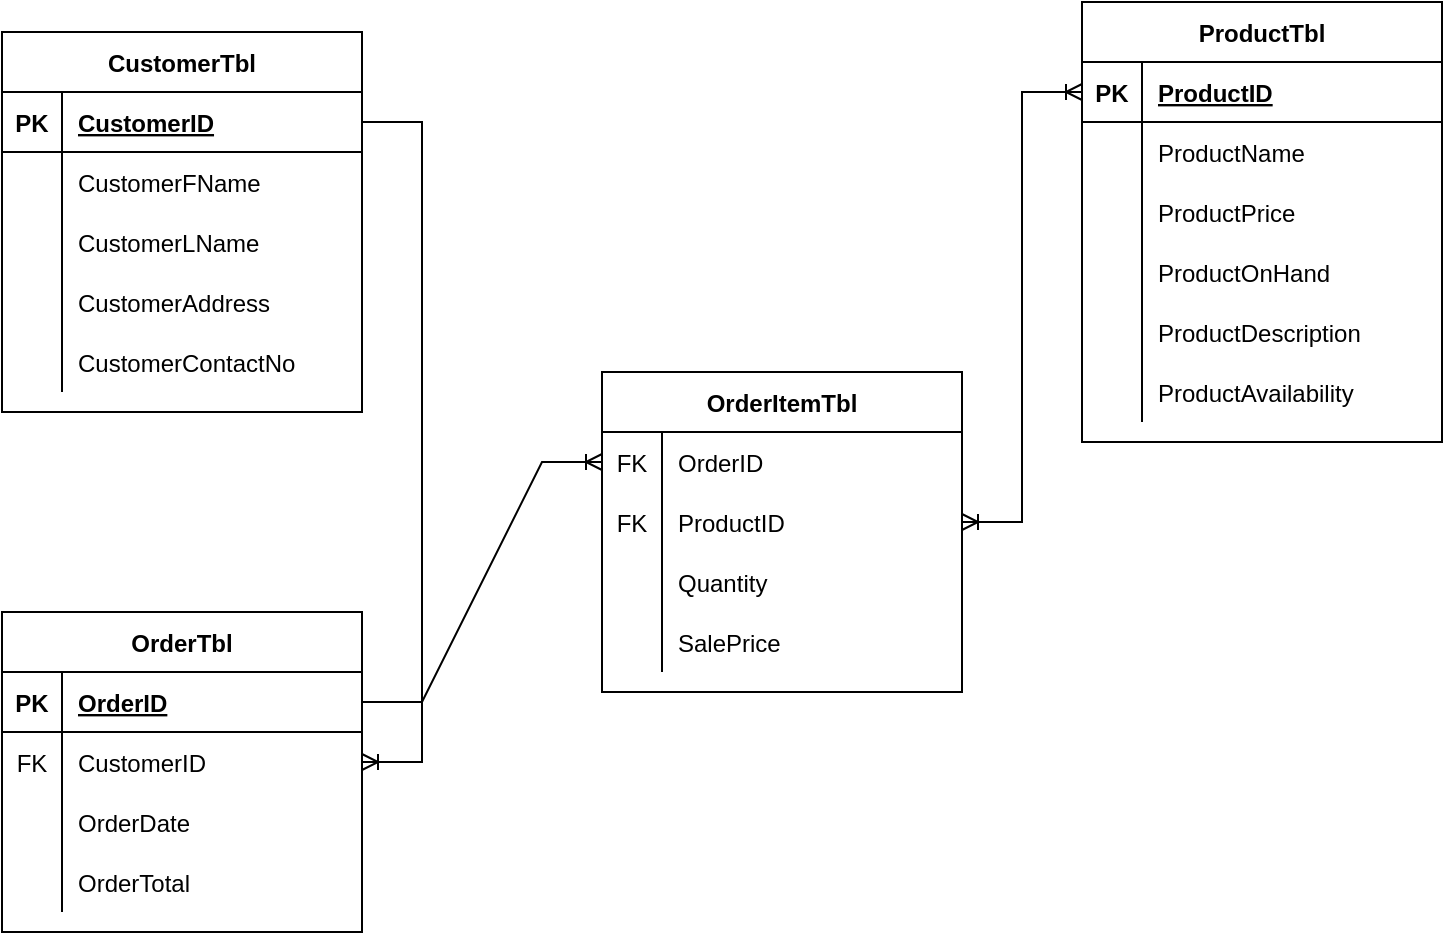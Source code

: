 <mxfile version="18.0.7" type="device"><diagram id="eobgT86gBq4_fmdqj4xj" name="Page-1"><mxGraphModel dx="460" dy="830" grid="1" gridSize="10" guides="1" tooltips="1" connect="1" arrows="1" fold="1" page="1" pageScale="1" pageWidth="850" pageHeight="1100" math="0" shadow="0"><root><mxCell id="0"/><mxCell id="1" parent="0"/><mxCell id="up1bGeWdxKr3FifQPu9e-1" value="CustomerTbl" style="shape=table;startSize=30;container=1;collapsible=1;childLayout=tableLayout;fixedRows=1;rowLines=0;fontStyle=1;align=center;resizeLast=1;" parent="1" vertex="1"><mxGeometry x="90" y="80" width="180" height="190" as="geometry"/></mxCell><mxCell id="up1bGeWdxKr3FifQPu9e-2" value="" style="shape=tableRow;horizontal=0;startSize=0;swimlaneHead=0;swimlaneBody=0;fillColor=none;collapsible=0;dropTarget=0;points=[[0,0.5],[1,0.5]];portConstraint=eastwest;top=0;left=0;right=0;bottom=1;" parent="up1bGeWdxKr3FifQPu9e-1" vertex="1"><mxGeometry y="30" width="180" height="30" as="geometry"/></mxCell><mxCell id="up1bGeWdxKr3FifQPu9e-3" value="PK" style="shape=partialRectangle;connectable=0;fillColor=none;top=0;left=0;bottom=0;right=0;fontStyle=1;overflow=hidden;" parent="up1bGeWdxKr3FifQPu9e-2" vertex="1"><mxGeometry width="30" height="30" as="geometry"><mxRectangle width="30" height="30" as="alternateBounds"/></mxGeometry></mxCell><mxCell id="up1bGeWdxKr3FifQPu9e-4" value="CustomerID" style="shape=partialRectangle;connectable=0;fillColor=none;top=0;left=0;bottom=0;right=0;align=left;spacingLeft=6;fontStyle=5;overflow=hidden;" parent="up1bGeWdxKr3FifQPu9e-2" vertex="1"><mxGeometry x="30" width="150" height="30" as="geometry"><mxRectangle width="150" height="30" as="alternateBounds"/></mxGeometry></mxCell><mxCell id="up1bGeWdxKr3FifQPu9e-5" value="" style="shape=tableRow;horizontal=0;startSize=0;swimlaneHead=0;swimlaneBody=0;fillColor=none;collapsible=0;dropTarget=0;points=[[0,0.5],[1,0.5]];portConstraint=eastwest;top=0;left=0;right=0;bottom=0;" parent="up1bGeWdxKr3FifQPu9e-1" vertex="1"><mxGeometry y="60" width="180" height="30" as="geometry"/></mxCell><mxCell id="up1bGeWdxKr3FifQPu9e-6" value="" style="shape=partialRectangle;connectable=0;fillColor=none;top=0;left=0;bottom=0;right=0;editable=1;overflow=hidden;" parent="up1bGeWdxKr3FifQPu9e-5" vertex="1"><mxGeometry width="30" height="30" as="geometry"><mxRectangle width="30" height="30" as="alternateBounds"/></mxGeometry></mxCell><mxCell id="up1bGeWdxKr3FifQPu9e-7" value="CustomerFName" style="shape=partialRectangle;connectable=0;fillColor=none;top=0;left=0;bottom=0;right=0;align=left;spacingLeft=6;overflow=hidden;fontStyle=0" parent="up1bGeWdxKr3FifQPu9e-5" vertex="1"><mxGeometry x="30" width="150" height="30" as="geometry"><mxRectangle width="150" height="30" as="alternateBounds"/></mxGeometry></mxCell><mxCell id="up1bGeWdxKr3FifQPu9e-8" value="" style="shape=tableRow;horizontal=0;startSize=0;swimlaneHead=0;swimlaneBody=0;fillColor=none;collapsible=0;dropTarget=0;points=[[0,0.5],[1,0.5]];portConstraint=eastwest;top=0;left=0;right=0;bottom=0;" parent="up1bGeWdxKr3FifQPu9e-1" vertex="1"><mxGeometry y="90" width="180" height="30" as="geometry"/></mxCell><mxCell id="up1bGeWdxKr3FifQPu9e-9" value="" style="shape=partialRectangle;connectable=0;fillColor=none;top=0;left=0;bottom=0;right=0;editable=1;overflow=hidden;" parent="up1bGeWdxKr3FifQPu9e-8" vertex="1"><mxGeometry width="30" height="30" as="geometry"><mxRectangle width="30" height="30" as="alternateBounds"/></mxGeometry></mxCell><mxCell id="up1bGeWdxKr3FifQPu9e-10" value="CustomerLName" style="shape=partialRectangle;connectable=0;fillColor=none;top=0;left=0;bottom=0;right=0;align=left;spacingLeft=6;overflow=hidden;" parent="up1bGeWdxKr3FifQPu9e-8" vertex="1"><mxGeometry x="30" width="150" height="30" as="geometry"><mxRectangle width="150" height="30" as="alternateBounds"/></mxGeometry></mxCell><mxCell id="up1bGeWdxKr3FifQPu9e-11" value="" style="shape=tableRow;horizontal=0;startSize=0;swimlaneHead=0;swimlaneBody=0;fillColor=none;collapsible=0;dropTarget=0;points=[[0,0.5],[1,0.5]];portConstraint=eastwest;top=0;left=0;right=0;bottom=0;" parent="up1bGeWdxKr3FifQPu9e-1" vertex="1"><mxGeometry y="120" width="180" height="30" as="geometry"/></mxCell><mxCell id="up1bGeWdxKr3FifQPu9e-12" value="" style="shape=partialRectangle;connectable=0;fillColor=none;top=0;left=0;bottom=0;right=0;editable=1;overflow=hidden;" parent="up1bGeWdxKr3FifQPu9e-11" vertex="1"><mxGeometry width="30" height="30" as="geometry"><mxRectangle width="30" height="30" as="alternateBounds"/></mxGeometry></mxCell><mxCell id="up1bGeWdxKr3FifQPu9e-13" value="CustomerAddress" style="shape=partialRectangle;connectable=0;fillColor=none;top=0;left=0;bottom=0;right=0;align=left;spacingLeft=6;overflow=hidden;" parent="up1bGeWdxKr3FifQPu9e-11" vertex="1"><mxGeometry x="30" width="150" height="30" as="geometry"><mxRectangle width="150" height="30" as="alternateBounds"/></mxGeometry></mxCell><mxCell id="up1bGeWdxKr3FifQPu9e-15" value="" style="shape=tableRow;horizontal=0;startSize=0;swimlaneHead=0;swimlaneBody=0;fillColor=none;collapsible=0;dropTarget=0;points=[[0,0.5],[1,0.5]];portConstraint=eastwest;top=0;left=0;right=0;bottom=0;" parent="up1bGeWdxKr3FifQPu9e-1" vertex="1"><mxGeometry y="150" width="180" height="30" as="geometry"/></mxCell><mxCell id="up1bGeWdxKr3FifQPu9e-16" value="" style="shape=partialRectangle;connectable=0;fillColor=none;top=0;left=0;bottom=0;right=0;editable=1;overflow=hidden;" parent="up1bGeWdxKr3FifQPu9e-15" vertex="1"><mxGeometry width="30" height="30" as="geometry"><mxRectangle width="30" height="30" as="alternateBounds"/></mxGeometry></mxCell><mxCell id="up1bGeWdxKr3FifQPu9e-17" value="CustomerContactNo" style="shape=partialRectangle;connectable=0;fillColor=none;top=0;left=0;bottom=0;right=0;align=left;spacingLeft=6;overflow=hidden;" parent="up1bGeWdxKr3FifQPu9e-15" vertex="1"><mxGeometry x="30" width="150" height="30" as="geometry"><mxRectangle width="150" height="30" as="alternateBounds"/></mxGeometry></mxCell><mxCell id="up1bGeWdxKr3FifQPu9e-21" value="ProductTbl" style="shape=table;startSize=30;container=1;collapsible=1;childLayout=tableLayout;fixedRows=1;rowLines=0;fontStyle=1;align=center;resizeLast=1;" parent="1" vertex="1"><mxGeometry x="630" y="65" width="180" height="220" as="geometry"/></mxCell><mxCell id="up1bGeWdxKr3FifQPu9e-22" value="" style="shape=tableRow;horizontal=0;startSize=0;swimlaneHead=0;swimlaneBody=0;fillColor=none;collapsible=0;dropTarget=0;points=[[0,0.5],[1,0.5]];portConstraint=eastwest;top=0;left=0;right=0;bottom=1;" parent="up1bGeWdxKr3FifQPu9e-21" vertex="1"><mxGeometry y="30" width="180" height="30" as="geometry"/></mxCell><mxCell id="up1bGeWdxKr3FifQPu9e-23" value="PK" style="shape=partialRectangle;connectable=0;fillColor=none;top=0;left=0;bottom=0;right=0;fontStyle=1;overflow=hidden;" parent="up1bGeWdxKr3FifQPu9e-22" vertex="1"><mxGeometry width="30" height="30" as="geometry"><mxRectangle width="30" height="30" as="alternateBounds"/></mxGeometry></mxCell><mxCell id="up1bGeWdxKr3FifQPu9e-24" value="ProductID" style="shape=partialRectangle;connectable=0;fillColor=none;top=0;left=0;bottom=0;right=0;align=left;spacingLeft=6;fontStyle=5;overflow=hidden;" parent="up1bGeWdxKr3FifQPu9e-22" vertex="1"><mxGeometry x="30" width="150" height="30" as="geometry"><mxRectangle width="150" height="30" as="alternateBounds"/></mxGeometry></mxCell><mxCell id="up1bGeWdxKr3FifQPu9e-25" value="" style="shape=tableRow;horizontal=0;startSize=0;swimlaneHead=0;swimlaneBody=0;fillColor=none;collapsible=0;dropTarget=0;points=[[0,0.5],[1,0.5]];portConstraint=eastwest;top=0;left=0;right=0;bottom=0;" parent="up1bGeWdxKr3FifQPu9e-21" vertex="1"><mxGeometry y="60" width="180" height="30" as="geometry"/></mxCell><mxCell id="up1bGeWdxKr3FifQPu9e-26" value="" style="shape=partialRectangle;connectable=0;fillColor=none;top=0;left=0;bottom=0;right=0;editable=1;overflow=hidden;" parent="up1bGeWdxKr3FifQPu9e-25" vertex="1"><mxGeometry width="30" height="30" as="geometry"><mxRectangle width="30" height="30" as="alternateBounds"/></mxGeometry></mxCell><mxCell id="up1bGeWdxKr3FifQPu9e-27" value="ProductName" style="shape=partialRectangle;connectable=0;fillColor=none;top=0;left=0;bottom=0;right=0;align=left;spacingLeft=6;overflow=hidden;" parent="up1bGeWdxKr3FifQPu9e-25" vertex="1"><mxGeometry x="30" width="150" height="30" as="geometry"><mxRectangle width="150" height="30" as="alternateBounds"/></mxGeometry></mxCell><mxCell id="up1bGeWdxKr3FifQPu9e-31" value="" style="shape=tableRow;horizontal=0;startSize=0;swimlaneHead=0;swimlaneBody=0;fillColor=none;collapsible=0;dropTarget=0;points=[[0,0.5],[1,0.5]];portConstraint=eastwest;top=0;left=0;right=0;bottom=0;" parent="up1bGeWdxKr3FifQPu9e-21" vertex="1"><mxGeometry y="90" width="180" height="30" as="geometry"/></mxCell><mxCell id="up1bGeWdxKr3FifQPu9e-32" value="" style="shape=partialRectangle;connectable=0;fillColor=none;top=0;left=0;bottom=0;right=0;editable=1;overflow=hidden;" parent="up1bGeWdxKr3FifQPu9e-31" vertex="1"><mxGeometry width="30" height="30" as="geometry"><mxRectangle width="30" height="30" as="alternateBounds"/></mxGeometry></mxCell><mxCell id="up1bGeWdxKr3FifQPu9e-33" value="ProductPrice" style="shape=partialRectangle;connectable=0;fillColor=none;top=0;left=0;bottom=0;right=0;align=left;spacingLeft=6;overflow=hidden;" parent="up1bGeWdxKr3FifQPu9e-31" vertex="1"><mxGeometry x="30" width="150" height="30" as="geometry"><mxRectangle width="150" height="30" as="alternateBounds"/></mxGeometry></mxCell><mxCell id="up1bGeWdxKr3FifQPu9e-28" value="" style="shape=tableRow;horizontal=0;startSize=0;swimlaneHead=0;swimlaneBody=0;fillColor=none;collapsible=0;dropTarget=0;points=[[0,0.5],[1,0.5]];portConstraint=eastwest;top=0;left=0;right=0;bottom=0;" parent="up1bGeWdxKr3FifQPu9e-21" vertex="1"><mxGeometry y="120" width="180" height="30" as="geometry"/></mxCell><mxCell id="up1bGeWdxKr3FifQPu9e-29" value="" style="shape=partialRectangle;connectable=0;fillColor=none;top=0;left=0;bottom=0;right=0;editable=1;overflow=hidden;" parent="up1bGeWdxKr3FifQPu9e-28" vertex="1"><mxGeometry width="30" height="30" as="geometry"><mxRectangle width="30" height="30" as="alternateBounds"/></mxGeometry></mxCell><mxCell id="up1bGeWdxKr3FifQPu9e-30" value="ProductOnHand" style="shape=partialRectangle;connectable=0;fillColor=none;top=0;left=0;bottom=0;right=0;align=left;spacingLeft=6;overflow=hidden;" parent="up1bGeWdxKr3FifQPu9e-28" vertex="1"><mxGeometry x="30" width="150" height="30" as="geometry"><mxRectangle width="150" height="30" as="alternateBounds"/></mxGeometry></mxCell><mxCell id="up1bGeWdxKr3FifQPu9e-63" value="" style="shape=tableRow;horizontal=0;startSize=0;swimlaneHead=0;swimlaneBody=0;fillColor=none;collapsible=0;dropTarget=0;points=[[0,0.5],[1,0.5]];portConstraint=eastwest;top=0;left=0;right=0;bottom=0;" parent="up1bGeWdxKr3FifQPu9e-21" vertex="1"><mxGeometry y="150" width="180" height="30" as="geometry"/></mxCell><mxCell id="up1bGeWdxKr3FifQPu9e-64" value="" style="shape=partialRectangle;connectable=0;fillColor=none;top=0;left=0;bottom=0;right=0;editable=1;overflow=hidden;" parent="up1bGeWdxKr3FifQPu9e-63" vertex="1"><mxGeometry width="30" height="30" as="geometry"><mxRectangle width="30" height="30" as="alternateBounds"/></mxGeometry></mxCell><mxCell id="up1bGeWdxKr3FifQPu9e-65" value="ProductDescription" style="shape=partialRectangle;connectable=0;fillColor=none;top=0;left=0;bottom=0;right=0;align=left;spacingLeft=6;overflow=hidden;" parent="up1bGeWdxKr3FifQPu9e-63" vertex="1"><mxGeometry x="30" width="150" height="30" as="geometry"><mxRectangle width="150" height="30" as="alternateBounds"/></mxGeometry></mxCell><mxCell id="up1bGeWdxKr3FifQPu9e-34" value="" style="shape=tableRow;horizontal=0;startSize=0;swimlaneHead=0;swimlaneBody=0;fillColor=none;collapsible=0;dropTarget=0;points=[[0,0.5],[1,0.5]];portConstraint=eastwest;top=0;left=0;right=0;bottom=0;" parent="up1bGeWdxKr3FifQPu9e-21" vertex="1"><mxGeometry y="180" width="180" height="30" as="geometry"/></mxCell><mxCell id="up1bGeWdxKr3FifQPu9e-35" value="" style="shape=partialRectangle;connectable=0;fillColor=none;top=0;left=0;bottom=0;right=0;editable=1;overflow=hidden;" parent="up1bGeWdxKr3FifQPu9e-34" vertex="1"><mxGeometry width="30" height="30" as="geometry"><mxRectangle width="30" height="30" as="alternateBounds"/></mxGeometry></mxCell><mxCell id="up1bGeWdxKr3FifQPu9e-36" value="ProductAvailability" style="shape=partialRectangle;connectable=0;fillColor=none;top=0;left=0;bottom=0;right=0;align=left;spacingLeft=6;overflow=hidden;" parent="up1bGeWdxKr3FifQPu9e-34" vertex="1"><mxGeometry x="30" width="150" height="30" as="geometry"><mxRectangle width="150" height="30" as="alternateBounds"/></mxGeometry></mxCell><mxCell id="up1bGeWdxKr3FifQPu9e-37" value="OrderTbl" style="shape=table;startSize=30;container=1;collapsible=1;childLayout=tableLayout;fixedRows=1;rowLines=0;fontStyle=1;align=center;resizeLast=1;" parent="1" vertex="1"><mxGeometry x="90" y="370" width="180" height="160" as="geometry"/></mxCell><mxCell id="up1bGeWdxKr3FifQPu9e-38" value="" style="shape=tableRow;horizontal=0;startSize=0;swimlaneHead=0;swimlaneBody=0;fillColor=none;collapsible=0;dropTarget=0;points=[[0,0.5],[1,0.5]];portConstraint=eastwest;top=0;left=0;right=0;bottom=1;" parent="up1bGeWdxKr3FifQPu9e-37" vertex="1"><mxGeometry y="30" width="180" height="30" as="geometry"/></mxCell><mxCell id="up1bGeWdxKr3FifQPu9e-39" value="PK" style="shape=partialRectangle;connectable=0;fillColor=none;top=0;left=0;bottom=0;right=0;fontStyle=1;overflow=hidden;" parent="up1bGeWdxKr3FifQPu9e-38" vertex="1"><mxGeometry width="30" height="30" as="geometry"><mxRectangle width="30" height="30" as="alternateBounds"/></mxGeometry></mxCell><mxCell id="up1bGeWdxKr3FifQPu9e-40" value="OrderID" style="shape=partialRectangle;connectable=0;fillColor=none;top=0;left=0;bottom=0;right=0;align=left;spacingLeft=6;fontStyle=5;overflow=hidden;" parent="up1bGeWdxKr3FifQPu9e-38" vertex="1"><mxGeometry x="30" width="150" height="30" as="geometry"><mxRectangle width="150" height="30" as="alternateBounds"/></mxGeometry></mxCell><mxCell id="up1bGeWdxKr3FifQPu9e-66" value="" style="shape=tableRow;horizontal=0;startSize=0;swimlaneHead=0;swimlaneBody=0;fillColor=none;collapsible=0;dropTarget=0;points=[[0,0.5],[1,0.5]];portConstraint=eastwest;top=0;left=0;right=0;bottom=0;" parent="up1bGeWdxKr3FifQPu9e-37" vertex="1"><mxGeometry y="60" width="180" height="30" as="geometry"/></mxCell><mxCell id="up1bGeWdxKr3FifQPu9e-67" value="FK" style="shape=partialRectangle;connectable=0;fillColor=none;top=0;left=0;bottom=0;right=0;fontStyle=0;overflow=hidden;" parent="up1bGeWdxKr3FifQPu9e-66" vertex="1"><mxGeometry width="30" height="30" as="geometry"><mxRectangle width="30" height="30" as="alternateBounds"/></mxGeometry></mxCell><mxCell id="up1bGeWdxKr3FifQPu9e-68" value="CustomerID" style="shape=partialRectangle;connectable=0;fillColor=none;top=0;left=0;bottom=0;right=0;align=left;spacingLeft=6;fontStyle=0;overflow=hidden;" parent="up1bGeWdxKr3FifQPu9e-66" vertex="1"><mxGeometry x="30" width="150" height="30" as="geometry"><mxRectangle width="150" height="30" as="alternateBounds"/></mxGeometry></mxCell><mxCell id="up1bGeWdxKr3FifQPu9e-41" value="" style="shape=tableRow;horizontal=0;startSize=0;swimlaneHead=0;swimlaneBody=0;fillColor=none;collapsible=0;dropTarget=0;points=[[0,0.5],[1,0.5]];portConstraint=eastwest;top=0;left=0;right=0;bottom=0;" parent="up1bGeWdxKr3FifQPu9e-37" vertex="1"><mxGeometry y="90" width="180" height="30" as="geometry"/></mxCell><mxCell id="up1bGeWdxKr3FifQPu9e-42" value="" style="shape=partialRectangle;connectable=0;fillColor=none;top=0;left=0;bottom=0;right=0;editable=1;overflow=hidden;" parent="up1bGeWdxKr3FifQPu9e-41" vertex="1"><mxGeometry width="30" height="30" as="geometry"><mxRectangle width="30" height="30" as="alternateBounds"/></mxGeometry></mxCell><mxCell id="up1bGeWdxKr3FifQPu9e-43" value="OrderDate" style="shape=partialRectangle;connectable=0;fillColor=none;top=0;left=0;bottom=0;right=0;align=left;spacingLeft=6;overflow=hidden;" parent="up1bGeWdxKr3FifQPu9e-41" vertex="1"><mxGeometry x="30" width="150" height="30" as="geometry"><mxRectangle width="150" height="30" as="alternateBounds"/></mxGeometry></mxCell><mxCell id="up1bGeWdxKr3FifQPu9e-44" value="" style="shape=tableRow;horizontal=0;startSize=0;swimlaneHead=0;swimlaneBody=0;fillColor=none;collapsible=0;dropTarget=0;points=[[0,0.5],[1,0.5]];portConstraint=eastwest;top=0;left=0;right=0;bottom=0;" parent="up1bGeWdxKr3FifQPu9e-37" vertex="1"><mxGeometry y="120" width="180" height="30" as="geometry"/></mxCell><mxCell id="up1bGeWdxKr3FifQPu9e-45" value="" style="shape=partialRectangle;connectable=0;fillColor=none;top=0;left=0;bottom=0;right=0;editable=1;overflow=hidden;" parent="up1bGeWdxKr3FifQPu9e-44" vertex="1"><mxGeometry width="30" height="30" as="geometry"><mxRectangle width="30" height="30" as="alternateBounds"/></mxGeometry></mxCell><mxCell id="up1bGeWdxKr3FifQPu9e-46" value="OrderTotal" style="shape=partialRectangle;connectable=0;fillColor=none;top=0;left=0;bottom=0;right=0;align=left;spacingLeft=6;overflow=hidden;" parent="up1bGeWdxKr3FifQPu9e-44" vertex="1"><mxGeometry x="30" width="150" height="30" as="geometry"><mxRectangle width="150" height="30" as="alternateBounds"/></mxGeometry></mxCell><mxCell id="up1bGeWdxKr3FifQPu9e-72" value="OrderItemTbl" style="shape=table;startSize=30;container=1;collapsible=1;childLayout=tableLayout;fixedRows=1;rowLines=0;fontStyle=1;align=center;resizeLast=1;" parent="1" vertex="1"><mxGeometry x="390" y="250" width="180" height="160" as="geometry"/></mxCell><mxCell id="up1bGeWdxKr3FifQPu9e-85" value="" style="shape=tableRow;horizontal=0;startSize=0;swimlaneHead=0;swimlaneBody=0;fillColor=none;collapsible=0;dropTarget=0;points=[[0,0.5],[1,0.5]];portConstraint=eastwest;top=0;left=0;right=0;bottom=0;" parent="up1bGeWdxKr3FifQPu9e-72" vertex="1"><mxGeometry y="30" width="180" height="30" as="geometry"/></mxCell><mxCell id="up1bGeWdxKr3FifQPu9e-86" value="FK" style="shape=partialRectangle;connectable=0;fillColor=none;top=0;left=0;bottom=0;right=0;fontStyle=0;overflow=hidden;" parent="up1bGeWdxKr3FifQPu9e-85" vertex="1"><mxGeometry width="30" height="30" as="geometry"><mxRectangle width="30" height="30" as="alternateBounds"/></mxGeometry></mxCell><mxCell id="up1bGeWdxKr3FifQPu9e-87" value="OrderID" style="shape=partialRectangle;connectable=0;fillColor=none;top=0;left=0;bottom=0;right=0;align=left;spacingLeft=6;fontStyle=0;overflow=hidden;" parent="up1bGeWdxKr3FifQPu9e-85" vertex="1"><mxGeometry x="30" width="150" height="30" as="geometry"><mxRectangle width="150" height="30" as="alternateBounds"/></mxGeometry></mxCell><mxCell id="up1bGeWdxKr3FifQPu9e-89" value="" style="shape=tableRow;horizontal=0;startSize=0;swimlaneHead=0;swimlaneBody=0;fillColor=none;collapsible=0;dropTarget=0;points=[[0,0.5],[1,0.5]];portConstraint=eastwest;top=0;left=0;right=0;bottom=0;" parent="up1bGeWdxKr3FifQPu9e-72" vertex="1"><mxGeometry y="60" width="180" height="30" as="geometry"/></mxCell><mxCell id="up1bGeWdxKr3FifQPu9e-90" value="FK" style="shape=partialRectangle;connectable=0;fillColor=none;top=0;left=0;bottom=0;right=0;fontStyle=0;overflow=hidden;" parent="up1bGeWdxKr3FifQPu9e-89" vertex="1"><mxGeometry width="30" height="30" as="geometry"><mxRectangle width="30" height="30" as="alternateBounds"/></mxGeometry></mxCell><mxCell id="up1bGeWdxKr3FifQPu9e-91" value="ProductID" style="shape=partialRectangle;connectable=0;fillColor=none;top=0;left=0;bottom=0;right=0;align=left;spacingLeft=6;fontStyle=0;overflow=hidden;" parent="up1bGeWdxKr3FifQPu9e-89" vertex="1"><mxGeometry x="30" width="150" height="30" as="geometry"><mxRectangle width="150" height="30" as="alternateBounds"/></mxGeometry></mxCell><mxCell id="up1bGeWdxKr3FifQPu9e-79" value="" style="shape=tableRow;horizontal=0;startSize=0;swimlaneHead=0;swimlaneBody=0;fillColor=none;collapsible=0;dropTarget=0;points=[[0,0.5],[1,0.5]];portConstraint=eastwest;top=0;left=0;right=0;bottom=0;" parent="up1bGeWdxKr3FifQPu9e-72" vertex="1"><mxGeometry y="90" width="180" height="30" as="geometry"/></mxCell><mxCell id="up1bGeWdxKr3FifQPu9e-80" value="" style="shape=partialRectangle;connectable=0;fillColor=none;top=0;left=0;bottom=0;right=0;editable=1;overflow=hidden;" parent="up1bGeWdxKr3FifQPu9e-79" vertex="1"><mxGeometry width="30" height="30" as="geometry"><mxRectangle width="30" height="30" as="alternateBounds"/></mxGeometry></mxCell><mxCell id="up1bGeWdxKr3FifQPu9e-81" value="Quantity" style="shape=partialRectangle;connectable=0;fillColor=none;top=0;left=0;bottom=0;right=0;align=left;spacingLeft=6;overflow=hidden;" parent="up1bGeWdxKr3FifQPu9e-79" vertex="1"><mxGeometry x="30" width="150" height="30" as="geometry"><mxRectangle width="150" height="30" as="alternateBounds"/></mxGeometry></mxCell><mxCell id="up1bGeWdxKr3FifQPu9e-82" value="" style="shape=tableRow;horizontal=0;startSize=0;swimlaneHead=0;swimlaneBody=0;fillColor=none;collapsible=0;dropTarget=0;points=[[0,0.5],[1,0.5]];portConstraint=eastwest;top=0;left=0;right=0;bottom=0;" parent="up1bGeWdxKr3FifQPu9e-72" vertex="1"><mxGeometry y="120" width="180" height="30" as="geometry"/></mxCell><mxCell id="up1bGeWdxKr3FifQPu9e-83" value="" style="shape=partialRectangle;connectable=0;fillColor=none;top=0;left=0;bottom=0;right=0;editable=1;overflow=hidden;" parent="up1bGeWdxKr3FifQPu9e-82" vertex="1"><mxGeometry width="30" height="30" as="geometry"><mxRectangle width="30" height="30" as="alternateBounds"/></mxGeometry></mxCell><mxCell id="up1bGeWdxKr3FifQPu9e-84" value="SalePrice" style="shape=partialRectangle;connectable=0;fillColor=none;top=0;left=0;bottom=0;right=0;align=left;spacingLeft=6;overflow=hidden;" parent="up1bGeWdxKr3FifQPu9e-82" vertex="1"><mxGeometry x="30" width="150" height="30" as="geometry"><mxRectangle width="150" height="30" as="alternateBounds"/></mxGeometry></mxCell><mxCell id="up1bGeWdxKr3FifQPu9e-93" value="" style="edgeStyle=entityRelationEdgeStyle;fontSize=12;html=1;endArrow=ERoneToMany;rounded=0;entryX=1;entryY=0.5;entryDx=0;entryDy=0;" parent="1" source="up1bGeWdxKr3FifQPu9e-2" target="up1bGeWdxKr3FifQPu9e-66" edge="1"><mxGeometry width="100" height="100" relative="1" as="geometry"><mxPoint x="340" y="110" as="sourcePoint"/><mxPoint x="360" y="510" as="targetPoint"/></mxGeometry></mxCell><mxCell id="up1bGeWdxKr3FifQPu9e-94" value="" style="edgeStyle=entityRelationEdgeStyle;fontSize=12;html=1;endArrow=ERoneToMany;rounded=0;exitX=1;exitY=0.5;exitDx=0;exitDy=0;entryX=0;entryY=0.5;entryDx=0;entryDy=0;" parent="1" source="up1bGeWdxKr3FifQPu9e-38" target="up1bGeWdxKr3FifQPu9e-85" edge="1"><mxGeometry width="100" height="100" relative="1" as="geometry"><mxPoint x="370" y="480" as="sourcePoint"/><mxPoint x="710" y="650" as="targetPoint"/></mxGeometry></mxCell><mxCell id="up1bGeWdxKr3FifQPu9e-95" value="" style="edgeStyle=entityRelationEdgeStyle;fontSize=12;html=1;endArrow=ERoneToMany;rounded=0;exitX=1;exitY=0.5;exitDx=0;exitDy=0;entryX=0;entryY=0.5;entryDx=0;entryDy=0;startArrow=ERoneToMany;startFill=0;" parent="1" source="up1bGeWdxKr3FifQPu9e-89" target="up1bGeWdxKr3FifQPu9e-22" edge="1"><mxGeometry width="100" height="100" relative="1" as="geometry"><mxPoint x="370" y="480" as="sourcePoint"/><mxPoint x="770" y="100" as="targetPoint"/></mxGeometry></mxCell></root></mxGraphModel></diagram></mxfile>
